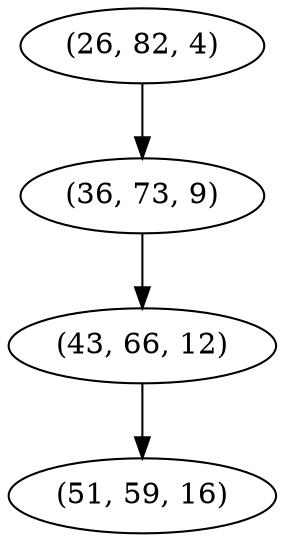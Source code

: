 digraph tree {
    "(26, 82, 4)";
    "(36, 73, 9)";
    "(43, 66, 12)";
    "(51, 59, 16)";
    "(26, 82, 4)" -> "(36, 73, 9)";
    "(36, 73, 9)" -> "(43, 66, 12)";
    "(43, 66, 12)" -> "(51, 59, 16)";
}
